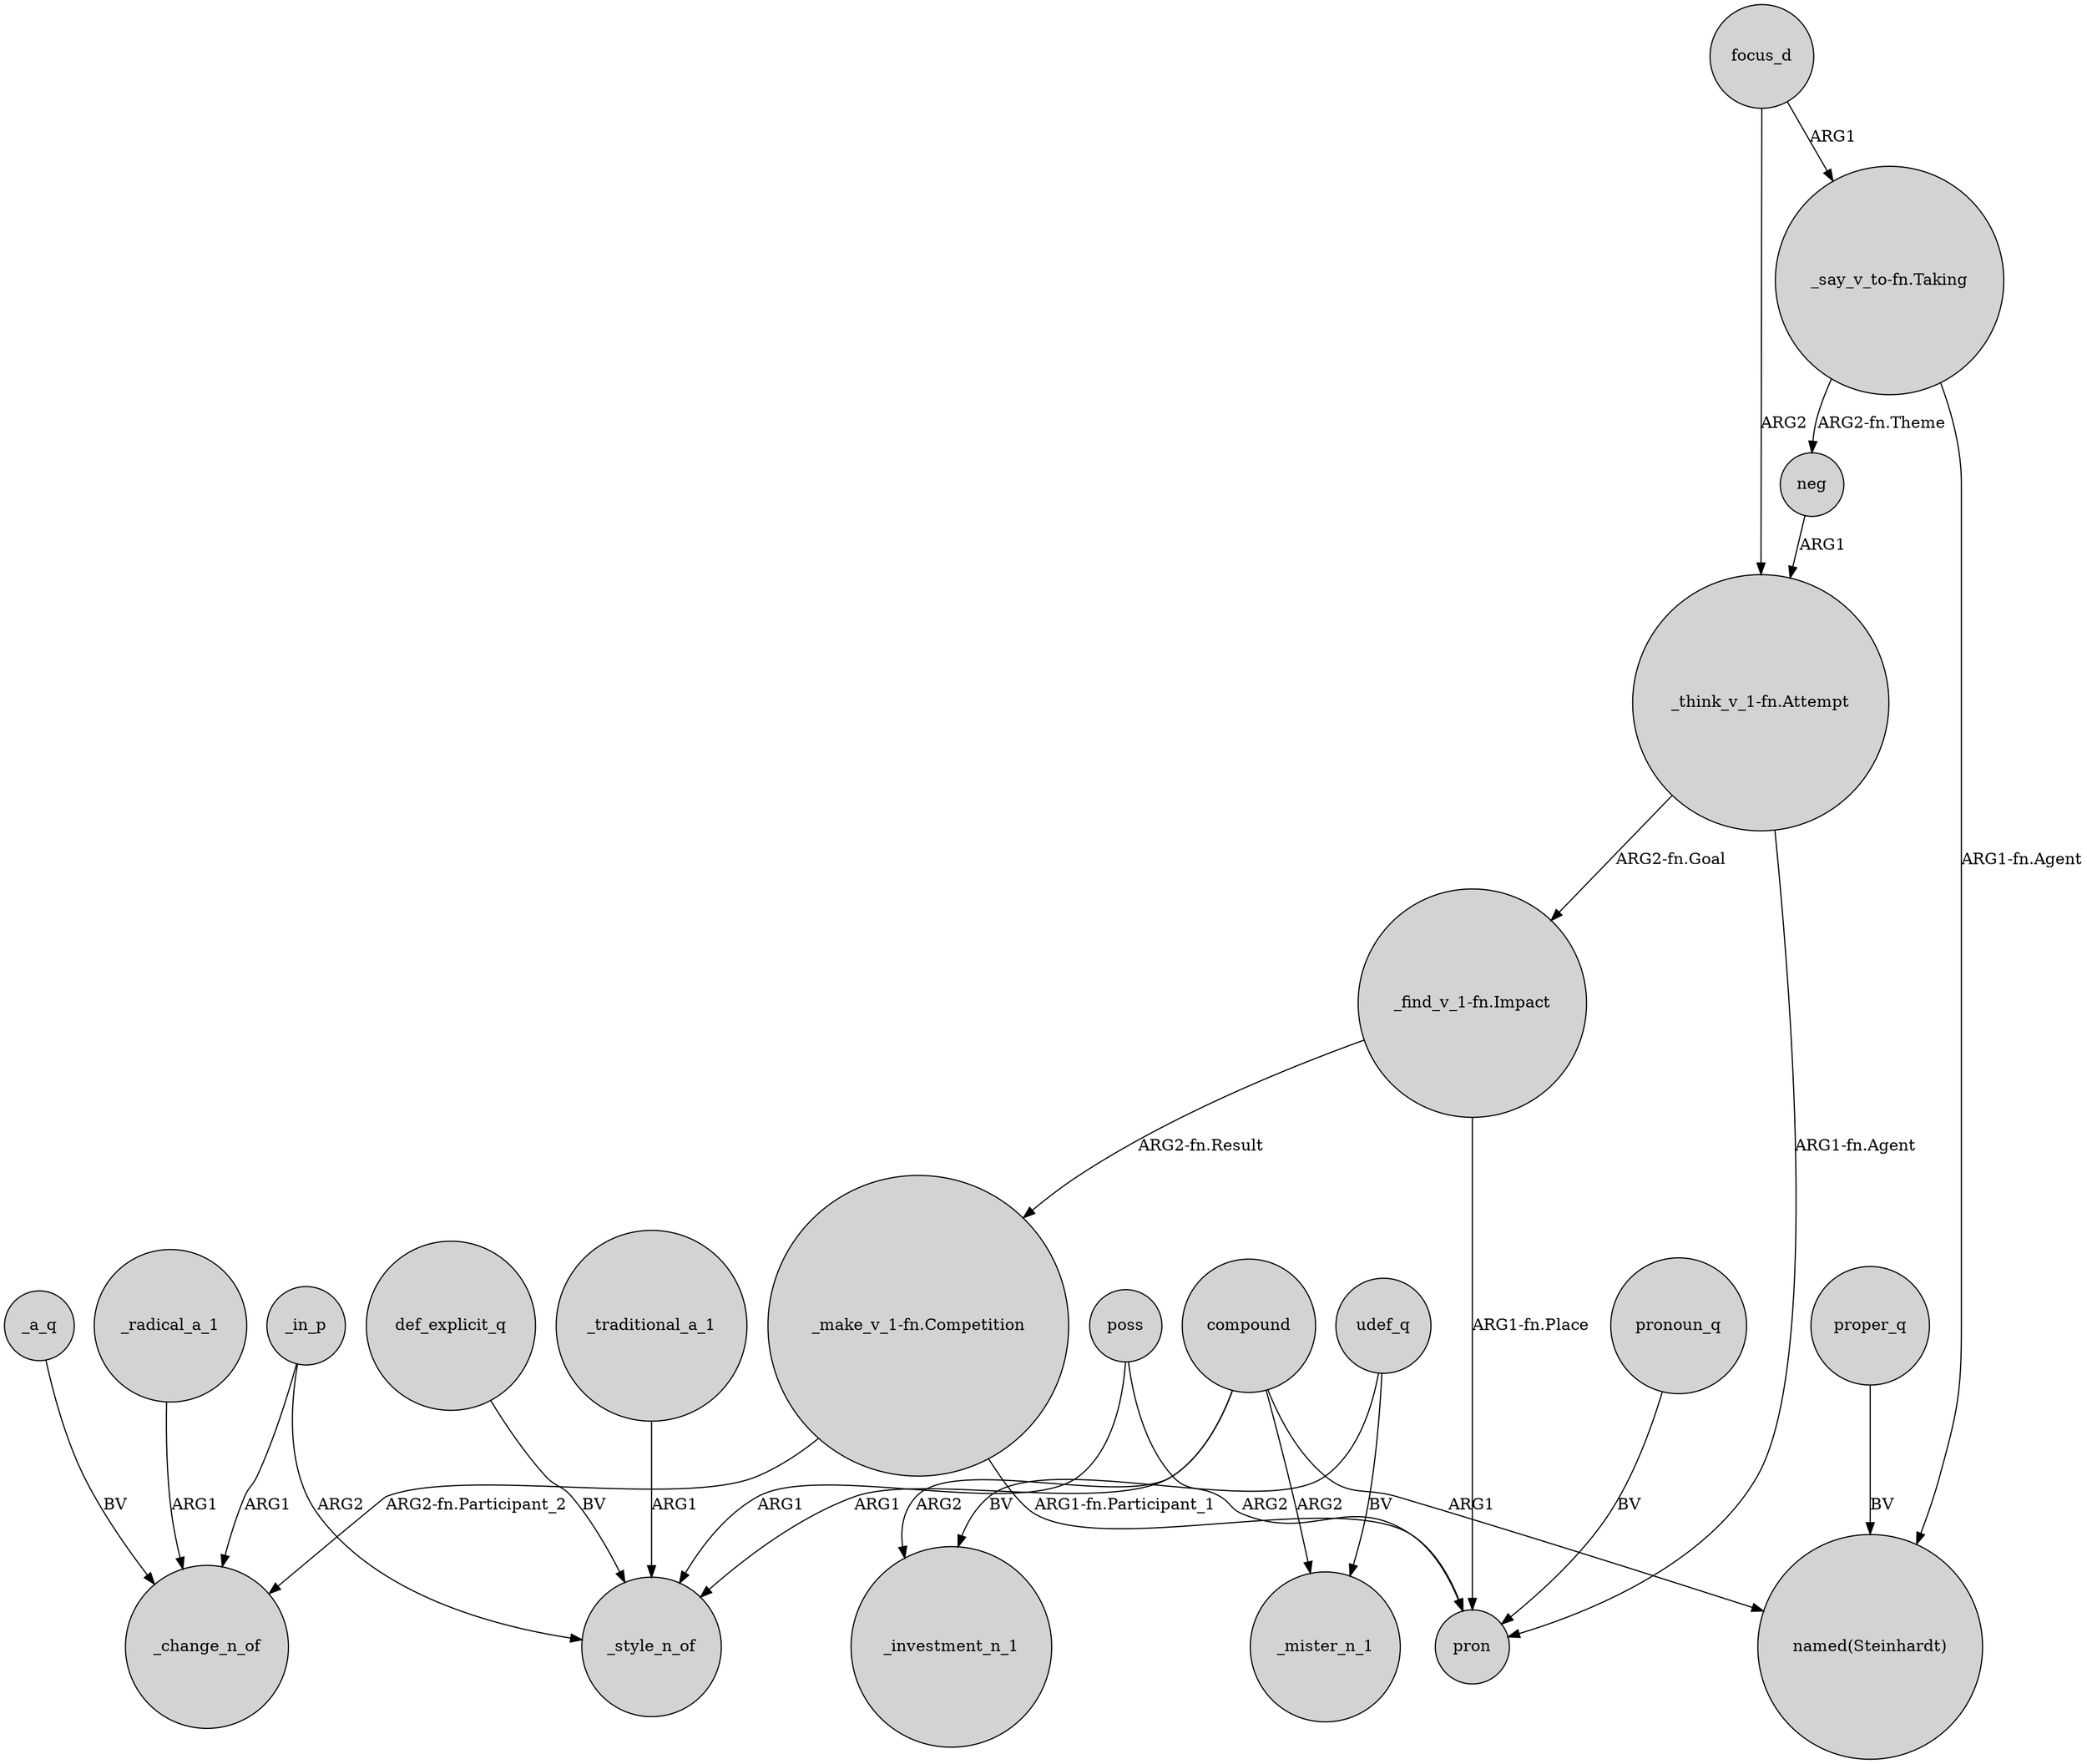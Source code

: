 digraph {
	node [shape=circle style=filled]
	_radical_a_1 -> _change_n_of [label=ARG1]
	compound -> _mister_n_1 [label=ARG2]
	focus_d -> "_say_v_to-fn.Taking" [label=ARG1]
	compound -> _investment_n_1 [label=ARG2]
	proper_q -> "named(Steinhardt)" [label=BV]
	"_think_v_1-fn.Attempt" -> pron [label="ARG1-fn.Agent"]
	_traditional_a_1 -> _style_n_of [label=ARG1]
	_in_p -> _style_n_of [label=ARG2]
	"_say_v_to-fn.Taking" -> neg [label="ARG2-fn.Theme"]
	udef_q -> _mister_n_1 [label=BV]
	focus_d -> "_think_v_1-fn.Attempt" [label=ARG2]
	neg -> "_think_v_1-fn.Attempt" [label=ARG1]
	pronoun_q -> pron [label=BV]
	compound -> "named(Steinhardt)" [label=ARG1]
	poss -> pron [label=ARG2]
	poss -> _style_n_of [label=ARG1]
	compound -> _style_n_of [label=ARG1]
	"_make_v_1-fn.Competition" -> pron [label="ARG1-fn.Participant_1"]
	udef_q -> _investment_n_1 [label=BV]
	def_explicit_q -> _style_n_of [label=BV]
	"_find_v_1-fn.Impact" -> pron [label="ARG1-fn.Place"]
	_a_q -> _change_n_of [label=BV]
	"_find_v_1-fn.Impact" -> "_make_v_1-fn.Competition" [label="ARG2-fn.Result"]
	"_say_v_to-fn.Taking" -> "named(Steinhardt)" [label="ARG1-fn.Agent"]
	"_think_v_1-fn.Attempt" -> "_find_v_1-fn.Impact" [label="ARG2-fn.Goal"]
	"_make_v_1-fn.Competition" -> _change_n_of [label="ARG2-fn.Participant_2"]
	_in_p -> _change_n_of [label=ARG1]
}
